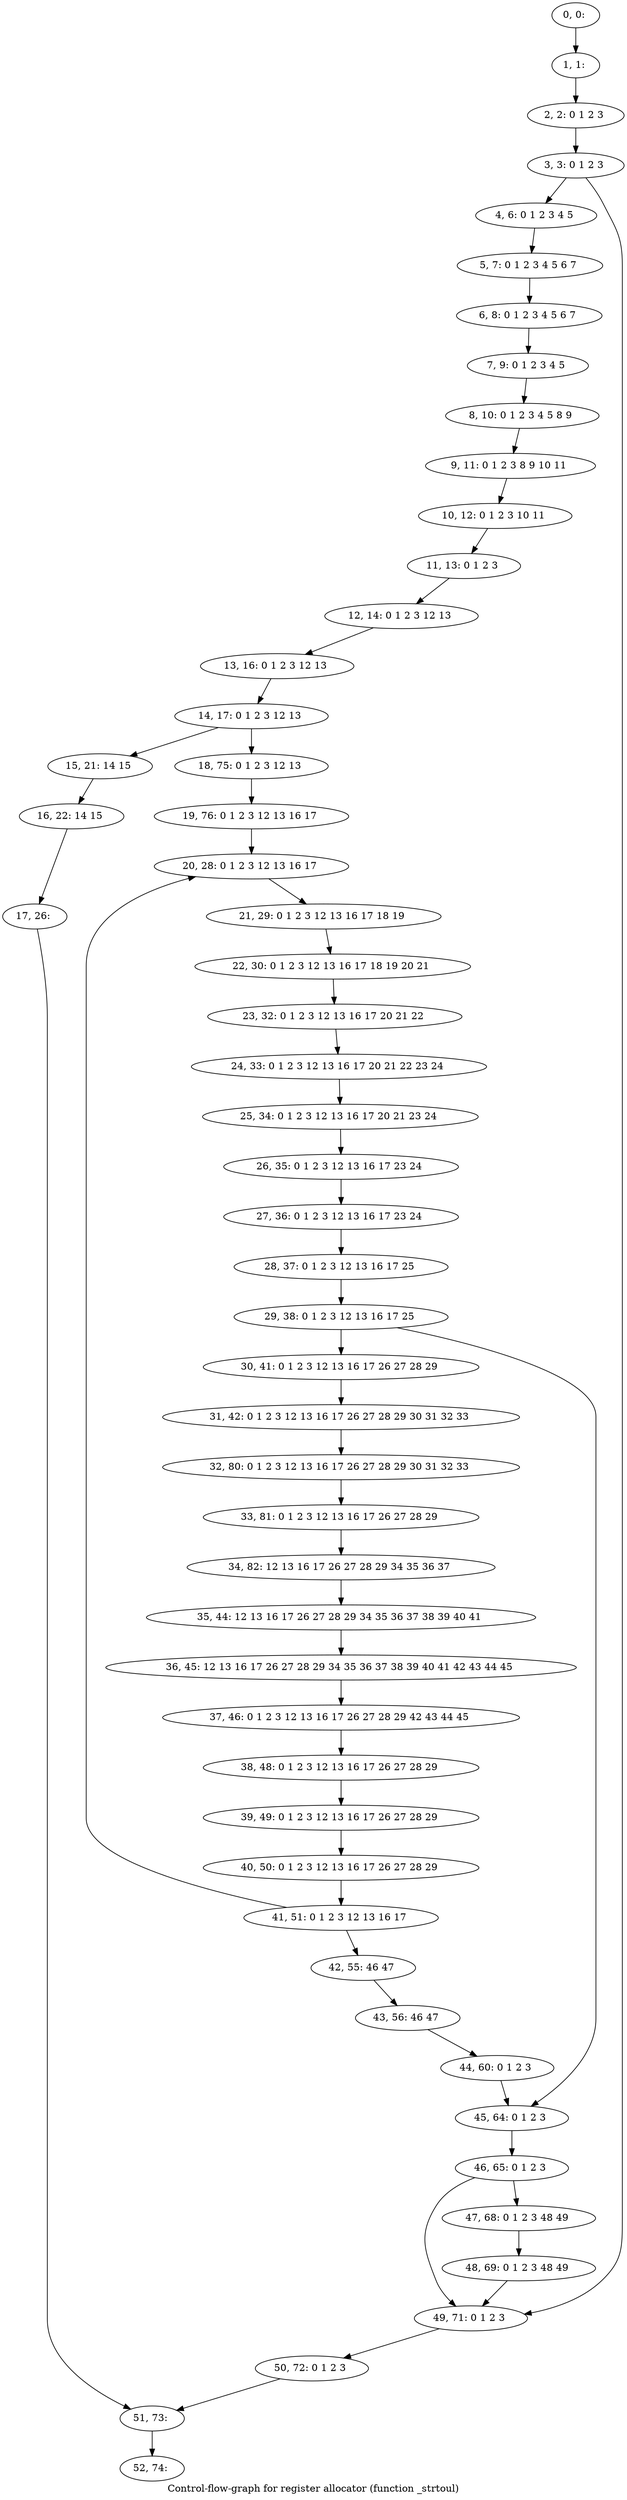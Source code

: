 digraph G {
graph [label="Control-flow-graph for register allocator (function _strtoul)"]
0[label="0, 0: "];
1[label="1, 1: "];
2[label="2, 2: 0 1 2 3 "];
3[label="3, 3: 0 1 2 3 "];
4[label="4, 6: 0 1 2 3 4 5 "];
5[label="5, 7: 0 1 2 3 4 5 6 7 "];
6[label="6, 8: 0 1 2 3 4 5 6 7 "];
7[label="7, 9: 0 1 2 3 4 5 "];
8[label="8, 10: 0 1 2 3 4 5 8 9 "];
9[label="9, 11: 0 1 2 3 8 9 10 11 "];
10[label="10, 12: 0 1 2 3 10 11 "];
11[label="11, 13: 0 1 2 3 "];
12[label="12, 14: 0 1 2 3 12 13 "];
13[label="13, 16: 0 1 2 3 12 13 "];
14[label="14, 17: 0 1 2 3 12 13 "];
15[label="15, 21: 14 15 "];
16[label="16, 22: 14 15 "];
17[label="17, 26: "];
18[label="18, 75: 0 1 2 3 12 13 "];
19[label="19, 76: 0 1 2 3 12 13 16 17 "];
20[label="20, 28: 0 1 2 3 12 13 16 17 "];
21[label="21, 29: 0 1 2 3 12 13 16 17 18 19 "];
22[label="22, 30: 0 1 2 3 12 13 16 17 18 19 20 21 "];
23[label="23, 32: 0 1 2 3 12 13 16 17 20 21 22 "];
24[label="24, 33: 0 1 2 3 12 13 16 17 20 21 22 23 24 "];
25[label="25, 34: 0 1 2 3 12 13 16 17 20 21 23 24 "];
26[label="26, 35: 0 1 2 3 12 13 16 17 23 24 "];
27[label="27, 36: 0 1 2 3 12 13 16 17 23 24 "];
28[label="28, 37: 0 1 2 3 12 13 16 17 25 "];
29[label="29, 38: 0 1 2 3 12 13 16 17 25 "];
30[label="30, 41: 0 1 2 3 12 13 16 17 26 27 28 29 "];
31[label="31, 42: 0 1 2 3 12 13 16 17 26 27 28 29 30 31 32 33 "];
32[label="32, 80: 0 1 2 3 12 13 16 17 26 27 28 29 30 31 32 33 "];
33[label="33, 81: 0 1 2 3 12 13 16 17 26 27 28 29 "];
34[label="34, 82: 12 13 16 17 26 27 28 29 34 35 36 37 "];
35[label="35, 44: 12 13 16 17 26 27 28 29 34 35 36 37 38 39 40 41 "];
36[label="36, 45: 12 13 16 17 26 27 28 29 34 35 36 37 38 39 40 41 42 43 44 45 "];
37[label="37, 46: 0 1 2 3 12 13 16 17 26 27 28 29 42 43 44 45 "];
38[label="38, 48: 0 1 2 3 12 13 16 17 26 27 28 29 "];
39[label="39, 49: 0 1 2 3 12 13 16 17 26 27 28 29 "];
40[label="40, 50: 0 1 2 3 12 13 16 17 26 27 28 29 "];
41[label="41, 51: 0 1 2 3 12 13 16 17 "];
42[label="42, 55: 46 47 "];
43[label="43, 56: 46 47 "];
44[label="44, 60: 0 1 2 3 "];
45[label="45, 64: 0 1 2 3 "];
46[label="46, 65: 0 1 2 3 "];
47[label="47, 68: 0 1 2 3 48 49 "];
48[label="48, 69: 0 1 2 3 48 49 "];
49[label="49, 71: 0 1 2 3 "];
50[label="50, 72: 0 1 2 3 "];
51[label="51, 73: "];
52[label="52, 74: "];
0->1 ;
1->2 ;
2->3 ;
3->4 ;
3->49 ;
4->5 ;
5->6 ;
6->7 ;
7->8 ;
8->9 ;
9->10 ;
10->11 ;
11->12 ;
12->13 ;
13->14 ;
14->15 ;
14->18 ;
15->16 ;
16->17 ;
17->51 ;
18->19 ;
19->20 ;
20->21 ;
21->22 ;
22->23 ;
23->24 ;
24->25 ;
25->26 ;
26->27 ;
27->28 ;
28->29 ;
29->30 ;
29->45 ;
30->31 ;
31->32 ;
32->33 ;
33->34 ;
34->35 ;
35->36 ;
36->37 ;
37->38 ;
38->39 ;
39->40 ;
40->41 ;
41->42 ;
41->20 ;
42->43 ;
43->44 ;
44->45 ;
45->46 ;
46->47 ;
46->49 ;
47->48 ;
48->49 ;
49->50 ;
50->51 ;
51->52 ;
}
